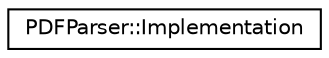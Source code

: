 digraph "类继承关系图"
{
  edge [fontname="Helvetica",fontsize="10",labelfontname="Helvetica",labelfontsize="10"];
  node [fontname="Helvetica",fontsize="10",shape=record];
  rankdir="LR";
  Node0 [label="PDFParser::Implementation",height=0.2,width=0.4,color="black", fillcolor="white", style="filled",URL="$struct_p_d_f_parser_1_1_implementation.html"];
}
